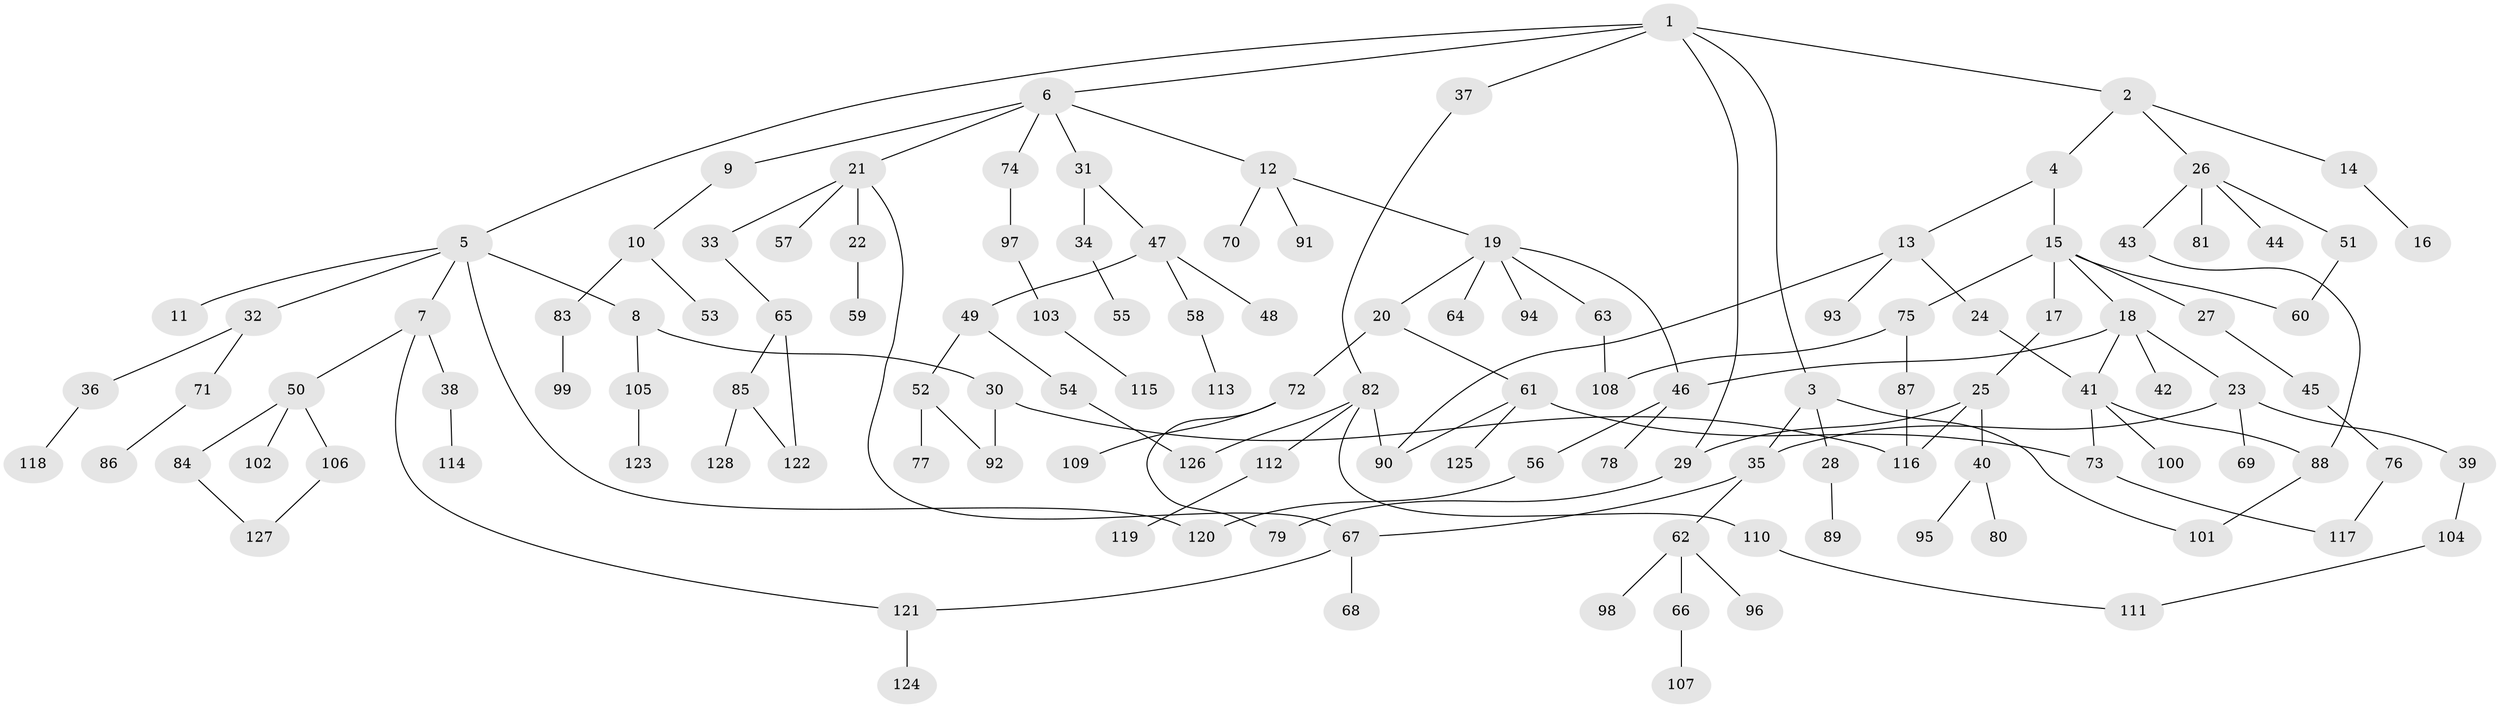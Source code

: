 // Generated by graph-tools (version 1.1) at 2025/10/02/27/25 16:10:52]
// undirected, 128 vertices, 150 edges
graph export_dot {
graph [start="1"]
  node [color=gray90,style=filled];
  1;
  2;
  3;
  4;
  5;
  6;
  7;
  8;
  9;
  10;
  11;
  12;
  13;
  14;
  15;
  16;
  17;
  18;
  19;
  20;
  21;
  22;
  23;
  24;
  25;
  26;
  27;
  28;
  29;
  30;
  31;
  32;
  33;
  34;
  35;
  36;
  37;
  38;
  39;
  40;
  41;
  42;
  43;
  44;
  45;
  46;
  47;
  48;
  49;
  50;
  51;
  52;
  53;
  54;
  55;
  56;
  57;
  58;
  59;
  60;
  61;
  62;
  63;
  64;
  65;
  66;
  67;
  68;
  69;
  70;
  71;
  72;
  73;
  74;
  75;
  76;
  77;
  78;
  79;
  80;
  81;
  82;
  83;
  84;
  85;
  86;
  87;
  88;
  89;
  90;
  91;
  92;
  93;
  94;
  95;
  96;
  97;
  98;
  99;
  100;
  101;
  102;
  103;
  104;
  105;
  106;
  107;
  108;
  109;
  110;
  111;
  112;
  113;
  114;
  115;
  116;
  117;
  118;
  119;
  120;
  121;
  122;
  123;
  124;
  125;
  126;
  127;
  128;
  1 -- 2;
  1 -- 3;
  1 -- 5;
  1 -- 6;
  1 -- 37;
  1 -- 29;
  2 -- 4;
  2 -- 14;
  2 -- 26;
  3 -- 28;
  3 -- 35;
  3 -- 101;
  4 -- 13;
  4 -- 15;
  5 -- 7;
  5 -- 8;
  5 -- 11;
  5 -- 32;
  5 -- 120;
  6 -- 9;
  6 -- 12;
  6 -- 21;
  6 -- 31;
  6 -- 74;
  7 -- 38;
  7 -- 50;
  7 -- 121;
  8 -- 30;
  8 -- 105;
  9 -- 10;
  10 -- 53;
  10 -- 83;
  12 -- 19;
  12 -- 70;
  12 -- 91;
  13 -- 24;
  13 -- 93;
  13 -- 90;
  14 -- 16;
  15 -- 17;
  15 -- 18;
  15 -- 27;
  15 -- 60;
  15 -- 75;
  17 -- 25;
  18 -- 23;
  18 -- 41;
  18 -- 42;
  18 -- 46;
  19 -- 20;
  19 -- 46;
  19 -- 63;
  19 -- 64;
  19 -- 94;
  20 -- 61;
  20 -- 72;
  21 -- 22;
  21 -- 33;
  21 -- 57;
  21 -- 67;
  22 -- 59;
  23 -- 39;
  23 -- 69;
  23 -- 35;
  24 -- 41;
  25 -- 29;
  25 -- 40;
  25 -- 116;
  26 -- 43;
  26 -- 44;
  26 -- 51;
  26 -- 81;
  27 -- 45;
  28 -- 89;
  29 -- 79;
  30 -- 116;
  30 -- 92;
  31 -- 34;
  31 -- 47;
  32 -- 36;
  32 -- 71;
  33 -- 65;
  34 -- 55;
  35 -- 62;
  35 -- 67;
  36 -- 118;
  37 -- 82;
  38 -- 114;
  39 -- 104;
  40 -- 80;
  40 -- 95;
  41 -- 73;
  41 -- 88;
  41 -- 100;
  43 -- 88;
  45 -- 76;
  46 -- 56;
  46 -- 78;
  47 -- 48;
  47 -- 49;
  47 -- 58;
  49 -- 52;
  49 -- 54;
  50 -- 84;
  50 -- 102;
  50 -- 106;
  51 -- 60;
  52 -- 77;
  52 -- 92;
  54 -- 126;
  56 -- 120;
  58 -- 113;
  61 -- 90;
  61 -- 125;
  61 -- 73;
  62 -- 66;
  62 -- 96;
  62 -- 98;
  63 -- 108;
  65 -- 85;
  65 -- 122;
  66 -- 107;
  67 -- 68;
  67 -- 121;
  71 -- 86;
  72 -- 79;
  72 -- 109;
  73 -- 117;
  74 -- 97;
  75 -- 87;
  75 -- 108;
  76 -- 117;
  82 -- 110;
  82 -- 112;
  82 -- 126;
  82 -- 90;
  83 -- 99;
  84 -- 127;
  85 -- 122;
  85 -- 128;
  87 -- 116;
  88 -- 101;
  97 -- 103;
  103 -- 115;
  104 -- 111;
  105 -- 123;
  106 -- 127;
  110 -- 111;
  112 -- 119;
  121 -- 124;
}
